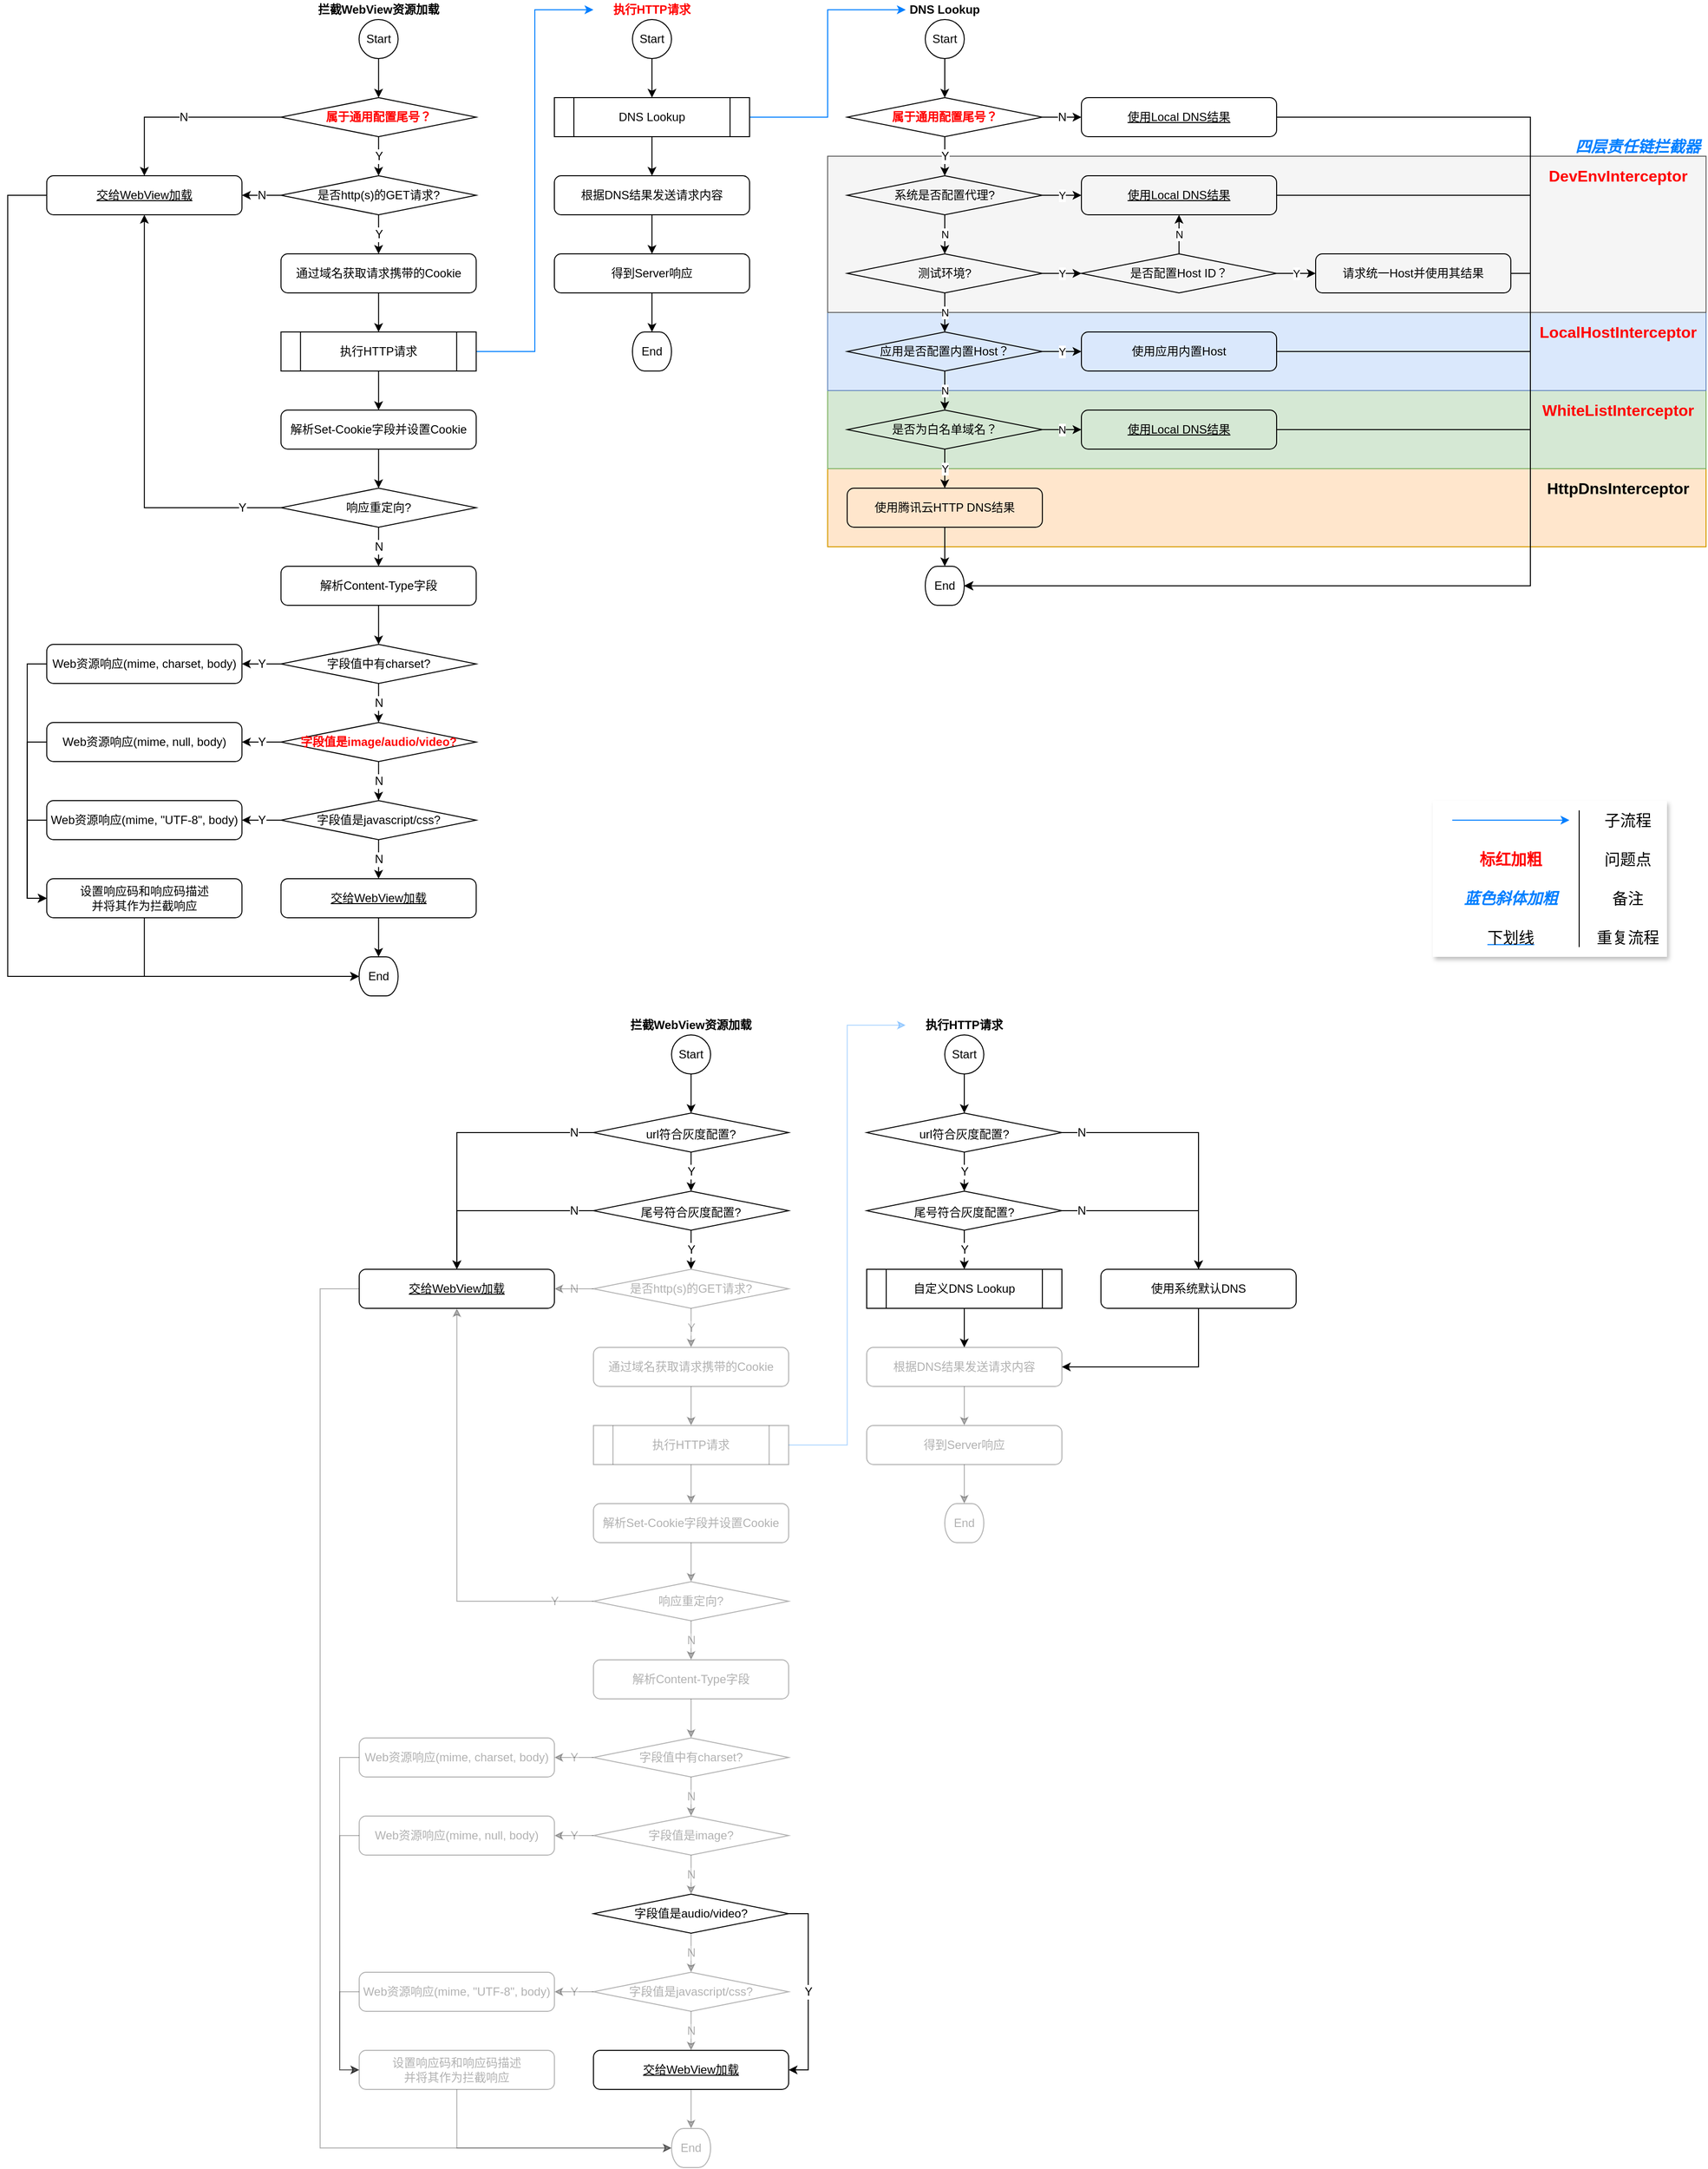 <mxfile version="14.9.0" type="github">
  <diagram id="89KW_1dWedbiyGsjmDrg" name="Page-1">
    <mxGraphModel dx="3197" dy="1270" grid="1" gridSize="10" guides="1" tooltips="1" connect="1" arrows="1" fold="1" page="1" pageScale="1" pageWidth="827" pageHeight="1169" math="0" shadow="0">
      <root>
        <mxCell id="0" />
        <mxCell id="1" parent="0" />
        <mxCell id="Pe1yKk_wz3yDoeoVBeo1-119" value="" style="rounded=0;whiteSpace=wrap;html=1;labelBackgroundColor=none;fontSize=16;fontColor=#000000;strokeWidth=1;strokeColor=none;shadow=1;" vertex="1" parent="1">
          <mxGeometry x="940" y="1000" width="240" height="160" as="geometry" />
        </mxCell>
        <mxCell id="Pe1yKk_wz3yDoeoVBeo1-56" value="" style="rounded=0;whiteSpace=wrap;html=1;strokeWidth=1;fillColor=#ffe6cc;strokeColor=#d79b00;" vertex="1" parent="1">
          <mxGeometry x="320" y="660" width="900" height="80" as="geometry" />
        </mxCell>
        <mxCell id="Pe1yKk_wz3yDoeoVBeo1-54" value="" style="rounded=0;whiteSpace=wrap;html=1;strokeWidth=1;fillColor=#d5e8d4;strokeColor=#82b366;" vertex="1" parent="1">
          <mxGeometry x="320" y="580" width="900" height="80" as="geometry" />
        </mxCell>
        <mxCell id="Pe1yKk_wz3yDoeoVBeo1-52" value="" style="rounded=0;whiteSpace=wrap;html=1;strokeWidth=1;fillColor=#dae8fc;strokeColor=#6c8ebf;" vertex="1" parent="1">
          <mxGeometry x="320" y="500" width="900" height="80" as="geometry" />
        </mxCell>
        <mxCell id="Pe1yKk_wz3yDoeoVBeo1-50" value="" style="rounded=0;whiteSpace=wrap;html=1;strokeWidth=1;fillColor=#f5f5f5;strokeColor=#666666;fontColor=#333333;" vertex="1" parent="1">
          <mxGeometry x="320" y="340" width="900" height="160" as="geometry" />
        </mxCell>
        <mxCell id="Pe1yKk_wz3yDoeoVBeo1-3" style="edgeStyle=orthogonalEdgeStyle;rounded=0;orthogonalLoop=1;jettySize=auto;html=1;" edge="1" parent="1" source="Pe1yKk_wz3yDoeoVBeo1-7" target="Pe1yKk_wz3yDoeoVBeo1-4">
          <mxGeometry relative="1" as="geometry">
            <mxPoint x="140" y="240" as="sourcePoint" />
            <mxPoint x="140" y="280" as="targetPoint" />
          </mxGeometry>
        </mxCell>
        <mxCell id="Pe1yKk_wz3yDoeoVBeo1-12" style="edgeStyle=orthogonalEdgeStyle;rounded=0;orthogonalLoop=1;jettySize=auto;html=1;exitX=0.5;exitY=1;exitDx=0;exitDy=0;entryX=0.5;entryY=0;entryDx=0;entryDy=0;" edge="1" parent="1" source="Pe1yKk_wz3yDoeoVBeo1-4" target="Pe1yKk_wz3yDoeoVBeo1-6">
          <mxGeometry relative="1" as="geometry" />
        </mxCell>
        <mxCell id="Pe1yKk_wz3yDoeoVBeo1-106" style="rounded=0;orthogonalLoop=1;jettySize=auto;html=1;exitX=1;exitY=0.5;exitDx=0;exitDy=0;entryX=0;entryY=0.5;entryDx=0;entryDy=0;labelBackgroundColor=#ffffff;fontSize=16;fontColor=#007FFF;edgeStyle=orthogonalEdgeStyle;strokeColor=#007FFF;" edge="1" parent="1" source="Pe1yKk_wz3yDoeoVBeo1-4" target="Pe1yKk_wz3yDoeoVBeo1-17">
          <mxGeometry relative="1" as="geometry" />
        </mxCell>
        <mxCell id="Pe1yKk_wz3yDoeoVBeo1-4" value="DNS Lookup" style="shape=process;whiteSpace=wrap;html=1;backgroundOutline=1;strokeWidth=1;fillColor=none;" vertex="1" parent="1">
          <mxGeometry x="40" y="280" width="200" height="40" as="geometry" />
        </mxCell>
        <mxCell id="Pe1yKk_wz3yDoeoVBeo1-13" style="edgeStyle=orthogonalEdgeStyle;rounded=0;orthogonalLoop=1;jettySize=auto;html=1;exitX=0.5;exitY=1;exitDx=0;exitDy=0;entryX=0.5;entryY=0;entryDx=0;entryDy=0;" edge="1" parent="1" source="Pe1yKk_wz3yDoeoVBeo1-6" target="Pe1yKk_wz3yDoeoVBeo1-10">
          <mxGeometry relative="1" as="geometry" />
        </mxCell>
        <mxCell id="Pe1yKk_wz3yDoeoVBeo1-6" value="根据DNS结果发送请求内容" style="rounded=1;whiteSpace=wrap;html=1;absoluteArcSize=1;arcSize=14;strokeWidth=1;fillColor=none;" vertex="1" parent="1">
          <mxGeometry x="40" y="360" width="200" height="40" as="geometry" />
        </mxCell>
        <mxCell id="Pe1yKk_wz3yDoeoVBeo1-7" value="Start" style="strokeWidth=1;html=1;shape=mxgraph.flowchart.start_2;whiteSpace=wrap;fillColor=none;" vertex="1" parent="1">
          <mxGeometry x="120" y="200" width="40" height="40" as="geometry" />
        </mxCell>
        <mxCell id="Pe1yKk_wz3yDoeoVBeo1-9" value="执行HTTP请求" style="text;html=1;strokeColor=none;fillColor=none;align=center;verticalAlign=middle;whiteSpace=wrap;rounded=0;fontStyle=1;fontColor=#FF0000;" vertex="1" parent="1">
          <mxGeometry x="80" y="180" width="120" height="20" as="geometry" />
        </mxCell>
        <mxCell id="Pe1yKk_wz3yDoeoVBeo1-14" style="edgeStyle=orthogonalEdgeStyle;rounded=0;orthogonalLoop=1;jettySize=auto;html=1;exitX=0.5;exitY=1;exitDx=0;exitDy=0;entryX=0.5;entryY=0;entryDx=0;entryDy=0;entryPerimeter=0;" edge="1" parent="1" source="Pe1yKk_wz3yDoeoVBeo1-10" target="Pe1yKk_wz3yDoeoVBeo1-11">
          <mxGeometry relative="1" as="geometry" />
        </mxCell>
        <mxCell id="Pe1yKk_wz3yDoeoVBeo1-10" value="得到Server响应" style="rounded=1;whiteSpace=wrap;html=1;absoluteArcSize=1;arcSize=14;strokeWidth=1;fillColor=none;" vertex="1" parent="1">
          <mxGeometry x="40" y="440" width="200" height="40" as="geometry" />
        </mxCell>
        <mxCell id="Pe1yKk_wz3yDoeoVBeo1-11" value="End" style="strokeWidth=1;html=1;shape=mxgraph.flowchart.terminator;whiteSpace=wrap;fillColor=none;" vertex="1" parent="1">
          <mxGeometry x="120" y="520" width="40" height="40" as="geometry" />
        </mxCell>
        <mxCell id="Pe1yKk_wz3yDoeoVBeo1-19" style="edgeStyle=orthogonalEdgeStyle;rounded=0;orthogonalLoop=1;jettySize=auto;html=1;exitX=0.5;exitY=1;exitDx=0;exitDy=0;exitPerimeter=0;" edge="1" parent="1" source="Pe1yKk_wz3yDoeoVBeo1-16" target="Pe1yKk_wz3yDoeoVBeo1-60">
          <mxGeometry relative="1" as="geometry">
            <mxPoint x="440" y="360" as="targetPoint" />
          </mxGeometry>
        </mxCell>
        <mxCell id="Pe1yKk_wz3yDoeoVBeo1-16" value="Start" style="strokeWidth=1;html=1;shape=mxgraph.flowchart.start_2;whiteSpace=wrap;fillColor=none;" vertex="1" parent="1">
          <mxGeometry x="420" y="200" width="40" height="40" as="geometry" />
        </mxCell>
        <mxCell id="Pe1yKk_wz3yDoeoVBeo1-17" value="DNS Lookup" style="text;html=1;strokeColor=none;fillColor=none;align=center;verticalAlign=middle;whiteSpace=wrap;rounded=0;fontStyle=1" vertex="1" parent="1">
          <mxGeometry x="400" y="180" width="80" height="20" as="geometry" />
        </mxCell>
        <mxCell id="Pe1yKk_wz3yDoeoVBeo1-22" value="N" style="edgeStyle=orthogonalEdgeStyle;rounded=0;orthogonalLoop=1;jettySize=auto;html=1;exitX=0.5;exitY=1;exitDx=0;exitDy=0;exitPerimeter=0;" edge="1" parent="1" source="Pe1yKk_wz3yDoeoVBeo1-20" target="Pe1yKk_wz3yDoeoVBeo1-23">
          <mxGeometry relative="1" as="geometry">
            <mxPoint x="440" y="440" as="targetPoint" />
          </mxGeometry>
        </mxCell>
        <mxCell id="Pe1yKk_wz3yDoeoVBeo1-28" value="Y" style="edgeStyle=orthogonalEdgeStyle;rounded=0;orthogonalLoop=1;jettySize=auto;html=1;exitX=1;exitY=0.5;exitDx=0;exitDy=0;exitPerimeter=0;entryX=0;entryY=0.5;entryDx=0;entryDy=0;" edge="1" parent="1" source="Pe1yKk_wz3yDoeoVBeo1-20" target="Pe1yKk_wz3yDoeoVBeo1-27">
          <mxGeometry relative="1" as="geometry" />
        </mxCell>
        <mxCell id="Pe1yKk_wz3yDoeoVBeo1-20" value="系统是否配置代理?" style="strokeWidth=1;html=1;shape=mxgraph.flowchart.decision;whiteSpace=wrap;fillColor=none;" vertex="1" parent="1">
          <mxGeometry x="340" y="360" width="200" height="40" as="geometry" />
        </mxCell>
        <mxCell id="Pe1yKk_wz3yDoeoVBeo1-29" value="Y" style="edgeStyle=orthogonalEdgeStyle;rounded=0;orthogonalLoop=1;jettySize=auto;html=1;" edge="1" parent="1" source="Pe1yKk_wz3yDoeoVBeo1-23" target="Pe1yKk_wz3yDoeoVBeo1-26">
          <mxGeometry relative="1" as="geometry" />
        </mxCell>
        <mxCell id="Pe1yKk_wz3yDoeoVBeo1-34" value="N" style="edgeStyle=orthogonalEdgeStyle;rounded=0;orthogonalLoop=1;jettySize=auto;html=1;exitX=0.5;exitY=1;exitDx=0;exitDy=0;exitPerimeter=0;" edge="1" parent="1" source="Pe1yKk_wz3yDoeoVBeo1-23" target="Pe1yKk_wz3yDoeoVBeo1-35">
          <mxGeometry relative="1" as="geometry">
            <mxPoint x="440.0" y="520" as="targetPoint" />
          </mxGeometry>
        </mxCell>
        <mxCell id="Pe1yKk_wz3yDoeoVBeo1-23" value="测试环境?" style="strokeWidth=1;html=1;shape=mxgraph.flowchart.decision;whiteSpace=wrap;fillColor=none;" vertex="1" parent="1">
          <mxGeometry x="340" y="440" width="200" height="40" as="geometry" />
        </mxCell>
        <mxCell id="Pe1yKk_wz3yDoeoVBeo1-30" value="N" style="edgeStyle=orthogonalEdgeStyle;rounded=0;orthogonalLoop=1;jettySize=auto;html=1;exitX=0.5;exitY=0;exitDx=0;exitDy=0;exitPerimeter=0;" edge="1" parent="1" source="Pe1yKk_wz3yDoeoVBeo1-26" target="Pe1yKk_wz3yDoeoVBeo1-27">
          <mxGeometry relative="1" as="geometry" />
        </mxCell>
        <mxCell id="Pe1yKk_wz3yDoeoVBeo1-32" value="Y" style="edgeStyle=orthogonalEdgeStyle;rounded=0;orthogonalLoop=1;jettySize=auto;html=1;" edge="1" parent="1" source="Pe1yKk_wz3yDoeoVBeo1-26" target="Pe1yKk_wz3yDoeoVBeo1-31">
          <mxGeometry relative="1" as="geometry" />
        </mxCell>
        <mxCell id="Pe1yKk_wz3yDoeoVBeo1-26" value="是否配置Host ID？" style="strokeWidth=1;html=1;shape=mxgraph.flowchart.decision;whiteSpace=wrap;fillColor=none;" vertex="1" parent="1">
          <mxGeometry x="580" y="440" width="200" height="40" as="geometry" />
        </mxCell>
        <mxCell id="Pe1yKk_wz3yDoeoVBeo1-48" style="edgeStyle=orthogonalEdgeStyle;rounded=0;orthogonalLoop=1;jettySize=auto;html=1;exitX=1;exitY=0.5;exitDx=0;exitDy=0;entryX=1;entryY=0.5;entryDx=0;entryDy=0;entryPerimeter=0;" edge="1" parent="1" source="Pe1yKk_wz3yDoeoVBeo1-27" target="Pe1yKk_wz3yDoeoVBeo1-44">
          <mxGeometry relative="1" as="geometry">
            <Array as="points">
              <mxPoint x="1040" y="380" />
              <mxPoint x="1040" y="780" />
            </Array>
          </mxGeometry>
        </mxCell>
        <mxCell id="Pe1yKk_wz3yDoeoVBeo1-27" value="使用Local DNS结果" style="rounded=1;whiteSpace=wrap;html=1;absoluteArcSize=1;arcSize=14;strokeWidth=1;fillColor=none;fontStyle=4" vertex="1" parent="1">
          <mxGeometry x="580" y="360" width="200" height="40" as="geometry" />
        </mxCell>
        <mxCell id="Pe1yKk_wz3yDoeoVBeo1-49" style="edgeStyle=orthogonalEdgeStyle;rounded=0;orthogonalLoop=1;jettySize=auto;html=1;exitX=1;exitY=0.5;exitDx=0;exitDy=0;" edge="1" parent="1" source="Pe1yKk_wz3yDoeoVBeo1-31" target="Pe1yKk_wz3yDoeoVBeo1-44">
          <mxGeometry relative="1" as="geometry">
            <Array as="points">
              <mxPoint x="1040" y="460" />
              <mxPoint x="1040" y="780" />
            </Array>
          </mxGeometry>
        </mxCell>
        <mxCell id="Pe1yKk_wz3yDoeoVBeo1-31" value="请求统一Host并使用其结果" style="rounded=1;whiteSpace=wrap;html=1;absoluteArcSize=1;arcSize=14;strokeWidth=1;fillColor=none;" vertex="1" parent="1">
          <mxGeometry x="820" y="440" width="200" height="40" as="geometry" />
        </mxCell>
        <mxCell id="Pe1yKk_wz3yDoeoVBeo1-37" value="Y" style="edgeStyle=orthogonalEdgeStyle;rounded=0;orthogonalLoop=1;jettySize=auto;html=1;exitX=1;exitY=0.5;exitDx=0;exitDy=0;exitPerimeter=0;" edge="1" parent="1" source="Pe1yKk_wz3yDoeoVBeo1-35" target="Pe1yKk_wz3yDoeoVBeo1-36">
          <mxGeometry relative="1" as="geometry" />
        </mxCell>
        <mxCell id="Pe1yKk_wz3yDoeoVBeo1-39" value="N" style="edgeStyle=orthogonalEdgeStyle;rounded=0;orthogonalLoop=1;jettySize=auto;html=1;exitX=0.5;exitY=1;exitDx=0;exitDy=0;exitPerimeter=0;" edge="1" parent="1" source="Pe1yKk_wz3yDoeoVBeo1-35" target="Pe1yKk_wz3yDoeoVBeo1-38">
          <mxGeometry relative="1" as="geometry" />
        </mxCell>
        <mxCell id="Pe1yKk_wz3yDoeoVBeo1-35" value="应用是否配置内置Host？" style="strokeWidth=1;html=1;shape=mxgraph.flowchart.decision;whiteSpace=wrap;fillColor=none;" vertex="1" parent="1">
          <mxGeometry x="340" y="520" width="200" height="40" as="geometry" />
        </mxCell>
        <mxCell id="Pe1yKk_wz3yDoeoVBeo1-47" style="edgeStyle=orthogonalEdgeStyle;rounded=0;orthogonalLoop=1;jettySize=auto;html=1;exitX=1;exitY=0.5;exitDx=0;exitDy=0;entryX=1;entryY=0.5;entryDx=0;entryDy=0;entryPerimeter=0;" edge="1" parent="1" source="Pe1yKk_wz3yDoeoVBeo1-36" target="Pe1yKk_wz3yDoeoVBeo1-44">
          <mxGeometry relative="1" as="geometry">
            <Array as="points">
              <mxPoint x="1040" y="540" />
              <mxPoint x="1040" y="780" />
            </Array>
          </mxGeometry>
        </mxCell>
        <mxCell id="Pe1yKk_wz3yDoeoVBeo1-36" value="使用应用内置Host" style="rounded=1;whiteSpace=wrap;html=1;absoluteArcSize=1;arcSize=14;strokeWidth=1;fillColor=none;" vertex="1" parent="1">
          <mxGeometry x="580" y="520" width="200" height="40" as="geometry" />
        </mxCell>
        <mxCell id="Pe1yKk_wz3yDoeoVBeo1-41" value="N" style="edgeStyle=orthogonalEdgeStyle;rounded=0;orthogonalLoop=1;jettySize=auto;html=1;exitX=1;exitY=0.5;exitDx=0;exitDy=0;exitPerimeter=0;" edge="1" parent="1" source="Pe1yKk_wz3yDoeoVBeo1-38" target="Pe1yKk_wz3yDoeoVBeo1-40">
          <mxGeometry relative="1" as="geometry" />
        </mxCell>
        <mxCell id="Pe1yKk_wz3yDoeoVBeo1-43" value="Y" style="edgeStyle=orthogonalEdgeStyle;rounded=0;orthogonalLoop=1;jettySize=auto;html=1;exitX=0.5;exitY=1;exitDx=0;exitDy=0;exitPerimeter=0;entryX=0.5;entryY=0;entryDx=0;entryDy=0;" edge="1" parent="1" source="Pe1yKk_wz3yDoeoVBeo1-38" target="Pe1yKk_wz3yDoeoVBeo1-42">
          <mxGeometry relative="1" as="geometry" />
        </mxCell>
        <mxCell id="Pe1yKk_wz3yDoeoVBeo1-38" value="是否为白名单域名？" style="strokeWidth=1;html=1;shape=mxgraph.flowchart.decision;whiteSpace=wrap;fillColor=none;" vertex="1" parent="1">
          <mxGeometry x="340" y="600" width="200" height="40" as="geometry" />
        </mxCell>
        <mxCell id="Pe1yKk_wz3yDoeoVBeo1-46" style="edgeStyle=orthogonalEdgeStyle;rounded=0;orthogonalLoop=1;jettySize=auto;html=1;exitX=1;exitY=0.5;exitDx=0;exitDy=0;entryX=1;entryY=0.5;entryDx=0;entryDy=0;entryPerimeter=0;" edge="1" parent="1" source="Pe1yKk_wz3yDoeoVBeo1-40" target="Pe1yKk_wz3yDoeoVBeo1-44">
          <mxGeometry relative="1" as="geometry">
            <Array as="points">
              <mxPoint x="1040" y="620" />
              <mxPoint x="1040" y="780" />
            </Array>
          </mxGeometry>
        </mxCell>
        <mxCell id="Pe1yKk_wz3yDoeoVBeo1-40" value="使用Local DNS结果" style="rounded=1;whiteSpace=wrap;html=1;absoluteArcSize=1;arcSize=14;strokeWidth=1;fillColor=none;fontStyle=4" vertex="1" parent="1">
          <mxGeometry x="580" y="600" width="200" height="40" as="geometry" />
        </mxCell>
        <mxCell id="Pe1yKk_wz3yDoeoVBeo1-45" style="edgeStyle=orthogonalEdgeStyle;rounded=0;orthogonalLoop=1;jettySize=auto;html=1;exitX=0.5;exitY=1;exitDx=0;exitDy=0;entryX=0.5;entryY=0;entryDx=0;entryDy=0;entryPerimeter=0;" edge="1" parent="1" source="Pe1yKk_wz3yDoeoVBeo1-42" target="Pe1yKk_wz3yDoeoVBeo1-44">
          <mxGeometry relative="1" as="geometry" />
        </mxCell>
        <mxCell id="Pe1yKk_wz3yDoeoVBeo1-42" value="使用腾讯云HTTP DNS结果" style="rounded=1;whiteSpace=wrap;html=1;absoluteArcSize=1;arcSize=14;strokeWidth=1;fillColor=none;" vertex="1" parent="1">
          <mxGeometry x="340" y="680" width="200" height="40" as="geometry" />
        </mxCell>
        <mxCell id="Pe1yKk_wz3yDoeoVBeo1-44" value="End" style="strokeWidth=1;html=1;shape=mxgraph.flowchart.terminator;whiteSpace=wrap;fillColor=none;" vertex="1" parent="1">
          <mxGeometry x="420" y="760" width="40" height="40" as="geometry" />
        </mxCell>
        <mxCell id="Pe1yKk_wz3yDoeoVBeo1-51" value="DevEnvInterceptor" style="text;html=1;strokeColor=none;fillColor=none;align=center;verticalAlign=middle;whiteSpace=wrap;rounded=0;fontSize=16;fontStyle=1;fontColor=#FF0000;" vertex="1" parent="1">
          <mxGeometry x="1040" y="340" width="180" height="40" as="geometry" />
        </mxCell>
        <mxCell id="Pe1yKk_wz3yDoeoVBeo1-53" value="LocalHostInterceptor" style="text;html=1;strokeColor=none;fillColor=none;align=center;verticalAlign=middle;whiteSpace=wrap;rounded=0;fontSize=16;fontStyle=1;fontColor=#FF0000;" vertex="1" parent="1">
          <mxGeometry x="1040" y="500" width="180" height="40" as="geometry" />
        </mxCell>
        <mxCell id="Pe1yKk_wz3yDoeoVBeo1-55" value="WhiteListInterceptor" style="text;html=1;strokeColor=none;fillColor=none;align=center;verticalAlign=middle;whiteSpace=wrap;rounded=0;fontSize=16;fontStyle=1;fontColor=#FF0000;" vertex="1" parent="1">
          <mxGeometry x="1040" y="580" width="180" height="40" as="geometry" />
        </mxCell>
        <mxCell id="Pe1yKk_wz3yDoeoVBeo1-57" value="HttpDnsInterceptor" style="text;html=1;strokeColor=none;fillColor=none;align=center;verticalAlign=middle;whiteSpace=wrap;rounded=0;fontSize=16;fontStyle=1" vertex="1" parent="1">
          <mxGeometry x="1040" y="660" width="180" height="40" as="geometry" />
        </mxCell>
        <mxCell id="Pe1yKk_wz3yDoeoVBeo1-66" style="edgeStyle=orthogonalEdgeStyle;rounded=0;orthogonalLoop=1;jettySize=auto;html=1;exitX=0.5;exitY=1;exitDx=0;exitDy=0;exitPerimeter=0;entryX=0.5;entryY=0;entryDx=0;entryDy=0;entryPerimeter=0;labelBackgroundColor=#ffffff;fontSize=12;" edge="1" parent="1" source="Pe1yKk_wz3yDoeoVBeo1-58" target="Pe1yKk_wz3yDoeoVBeo1-65">
          <mxGeometry relative="1" as="geometry" />
        </mxCell>
        <mxCell id="Pe1yKk_wz3yDoeoVBeo1-58" value="Start" style="strokeWidth=1;html=1;shape=mxgraph.flowchart.start_2;whiteSpace=wrap;fillColor=none;" vertex="1" parent="1">
          <mxGeometry x="-160.11" y="200" width="40" height="40" as="geometry" />
        </mxCell>
        <mxCell id="Pe1yKk_wz3yDoeoVBeo1-59" value="拦截WebView资源加载" style="text;html=1;strokeColor=none;fillColor=none;align=center;verticalAlign=middle;whiteSpace=wrap;rounded=0;fontStyle=1" vertex="1" parent="1">
          <mxGeometry x="-240.11" y="180" width="200" height="20" as="geometry" />
        </mxCell>
        <mxCell id="Pe1yKk_wz3yDoeoVBeo1-61" value="Y" style="edgeStyle=orthogonalEdgeStyle;rounded=0;orthogonalLoop=1;jettySize=auto;html=1;exitX=0.5;exitY=1;exitDx=0;exitDy=0;exitPerimeter=0;entryX=0.5;entryY=0;entryDx=0;entryDy=0;entryPerimeter=0;labelBackgroundColor=#ffffff;fontSize=12;" edge="1" parent="1" source="Pe1yKk_wz3yDoeoVBeo1-60" target="Pe1yKk_wz3yDoeoVBeo1-20">
          <mxGeometry relative="1" as="geometry" />
        </mxCell>
        <mxCell id="Pe1yKk_wz3yDoeoVBeo1-62" value="N" style="edgeStyle=orthogonalEdgeStyle;rounded=0;orthogonalLoop=1;jettySize=auto;html=1;exitX=1;exitY=0.5;exitDx=0;exitDy=0;exitPerimeter=0;labelBackgroundColor=#ffffff;fontSize=12;" edge="1" parent="1" source="Pe1yKk_wz3yDoeoVBeo1-60" target="Pe1yKk_wz3yDoeoVBeo1-63">
          <mxGeometry relative="1" as="geometry" />
        </mxCell>
        <mxCell id="Pe1yKk_wz3yDoeoVBeo1-60" value="&lt;span style=&quot;color: rgb(255 , 0 , 0) ; font-weight: 700&quot;&gt;属于通用配置尾号？&lt;/span&gt;" style="strokeWidth=1;html=1;shape=mxgraph.flowchart.decision;whiteSpace=wrap;fillColor=none;" vertex="1" parent="1">
          <mxGeometry x="340" y="280" width="200" height="40" as="geometry" />
        </mxCell>
        <mxCell id="Pe1yKk_wz3yDoeoVBeo1-64" style="edgeStyle=orthogonalEdgeStyle;rounded=0;orthogonalLoop=1;jettySize=auto;html=1;exitX=1;exitY=0.5;exitDx=0;exitDy=0;labelBackgroundColor=#ffffff;fontSize=12;" edge="1" parent="1" source="Pe1yKk_wz3yDoeoVBeo1-63" target="Pe1yKk_wz3yDoeoVBeo1-44">
          <mxGeometry relative="1" as="geometry">
            <Array as="points">
              <mxPoint x="1040" y="300" />
              <mxPoint x="1040" y="780" />
            </Array>
          </mxGeometry>
        </mxCell>
        <mxCell id="Pe1yKk_wz3yDoeoVBeo1-63" value="使用Local DNS结果" style="rounded=1;whiteSpace=wrap;html=1;absoluteArcSize=1;arcSize=14;strokeWidth=1;fillColor=none;fontStyle=4" vertex="1" parent="1">
          <mxGeometry x="580" y="280" width="200" height="40" as="geometry" />
        </mxCell>
        <mxCell id="Pe1yKk_wz3yDoeoVBeo1-68" value="N" style="edgeStyle=orthogonalEdgeStyle;rounded=0;orthogonalLoop=1;jettySize=auto;html=1;exitX=0;exitY=0.5;exitDx=0;exitDy=0;exitPerimeter=0;labelBackgroundColor=#ffffff;fontSize=12;" edge="1" parent="1" source="Pe1yKk_wz3yDoeoVBeo1-65" target="Pe1yKk_wz3yDoeoVBeo1-67">
          <mxGeometry relative="1" as="geometry" />
        </mxCell>
        <mxCell id="Pe1yKk_wz3yDoeoVBeo1-70" value="Y" style="edgeStyle=orthogonalEdgeStyle;rounded=0;orthogonalLoop=1;jettySize=auto;html=1;exitX=0.5;exitY=1;exitDx=0;exitDy=0;exitPerimeter=0;entryX=0.5;entryY=0;entryDx=0;entryDy=0;entryPerimeter=0;labelBackgroundColor=#ffffff;fontSize=12;" edge="1" parent="1" source="Pe1yKk_wz3yDoeoVBeo1-65" target="Pe1yKk_wz3yDoeoVBeo1-69">
          <mxGeometry relative="1" as="geometry" />
        </mxCell>
        <mxCell id="Pe1yKk_wz3yDoeoVBeo1-65" value="属于通用配置尾号？" style="strokeWidth=1;html=1;shape=mxgraph.flowchart.decision;whiteSpace=wrap;fillColor=none;fontStyle=1;fontColor=#FF0000;" vertex="1" parent="1">
          <mxGeometry x="-240.11" y="280" width="200" height="40" as="geometry" />
        </mxCell>
        <mxCell id="Pe1yKk_wz3yDoeoVBeo1-104" style="edgeStyle=orthogonalEdgeStyle;rounded=0;orthogonalLoop=1;jettySize=auto;html=1;exitX=0;exitY=0.5;exitDx=0;exitDy=0;labelBackgroundColor=#ffffff;fontSize=12;" edge="1" parent="1" source="Pe1yKk_wz3yDoeoVBeo1-67" target="Pe1yKk_wz3yDoeoVBeo1-101">
          <mxGeometry relative="1" as="geometry">
            <Array as="points">
              <mxPoint x="-520.11" y="380" />
              <mxPoint x="-520.11" y="1180" />
            </Array>
          </mxGeometry>
        </mxCell>
        <mxCell id="Pe1yKk_wz3yDoeoVBeo1-67" value="交给WebView加载" style="rounded=1;whiteSpace=wrap;html=1;absoluteArcSize=1;arcSize=14;strokeWidth=1;fillColor=none;fontStyle=4" vertex="1" parent="1">
          <mxGeometry x="-480.11" y="360" width="200" height="40" as="geometry" />
        </mxCell>
        <mxCell id="Pe1yKk_wz3yDoeoVBeo1-71" value="N" style="edgeStyle=orthogonalEdgeStyle;rounded=0;orthogonalLoop=1;jettySize=auto;html=1;labelBackgroundColor=#ffffff;fontSize=12;" edge="1" parent="1" source="Pe1yKk_wz3yDoeoVBeo1-69" target="Pe1yKk_wz3yDoeoVBeo1-67">
          <mxGeometry relative="1" as="geometry" />
        </mxCell>
        <mxCell id="Pe1yKk_wz3yDoeoVBeo1-73" value="Y" style="edgeStyle=orthogonalEdgeStyle;rounded=0;orthogonalLoop=1;jettySize=auto;html=1;exitX=0.5;exitY=1;exitDx=0;exitDy=0;exitPerimeter=0;labelBackgroundColor=#ffffff;fontSize=12;" edge="1" parent="1" source="Pe1yKk_wz3yDoeoVBeo1-69" target="Pe1yKk_wz3yDoeoVBeo1-72">
          <mxGeometry relative="1" as="geometry" />
        </mxCell>
        <mxCell id="Pe1yKk_wz3yDoeoVBeo1-69" value="是否http(s)的GET请求?" style="strokeWidth=1;html=1;shape=mxgraph.flowchart.decision;whiteSpace=wrap;fillColor=none;" vertex="1" parent="1">
          <mxGeometry x="-240.11" y="360" width="200" height="40" as="geometry" />
        </mxCell>
        <mxCell id="Pe1yKk_wz3yDoeoVBeo1-75" style="edgeStyle=orthogonalEdgeStyle;rounded=0;orthogonalLoop=1;jettySize=auto;html=1;exitX=0.5;exitY=1;exitDx=0;exitDy=0;entryX=0.5;entryY=0;entryDx=0;entryDy=0;labelBackgroundColor=#ffffff;fontSize=12;" edge="1" parent="1" source="Pe1yKk_wz3yDoeoVBeo1-72" target="Pe1yKk_wz3yDoeoVBeo1-74">
          <mxGeometry relative="1" as="geometry" />
        </mxCell>
        <mxCell id="Pe1yKk_wz3yDoeoVBeo1-72" value="通过域名获取请求携带的Cookie" style="rounded=1;whiteSpace=wrap;html=1;absoluteArcSize=1;arcSize=14;strokeWidth=1;fillColor=none;" vertex="1" parent="1">
          <mxGeometry x="-240.11" y="440" width="200" height="40" as="geometry" />
        </mxCell>
        <mxCell id="Pe1yKk_wz3yDoeoVBeo1-77" style="edgeStyle=orthogonalEdgeStyle;rounded=0;orthogonalLoop=1;jettySize=auto;html=1;exitX=0.5;exitY=1;exitDx=0;exitDy=0;entryX=0.5;entryY=0;entryDx=0;entryDy=0;labelBackgroundColor=#ffffff;fontSize=12;" edge="1" parent="1" source="Pe1yKk_wz3yDoeoVBeo1-74" target="Pe1yKk_wz3yDoeoVBeo1-76">
          <mxGeometry relative="1" as="geometry" />
        </mxCell>
        <mxCell id="Pe1yKk_wz3yDoeoVBeo1-107" style="edgeStyle=orthogonalEdgeStyle;rounded=0;orthogonalLoop=1;jettySize=auto;html=1;exitX=1;exitY=0.5;exitDx=0;exitDy=0;entryX=0;entryY=0.5;entryDx=0;entryDy=0;labelBackgroundColor=#ffffff;fontSize=16;fontColor=#007FFF;strokeColor=#007FFF;" edge="1" parent="1" source="Pe1yKk_wz3yDoeoVBeo1-74" target="Pe1yKk_wz3yDoeoVBeo1-9">
          <mxGeometry relative="1" as="geometry" />
        </mxCell>
        <mxCell id="Pe1yKk_wz3yDoeoVBeo1-74" value="执行HTTP请求" style="shape=process;whiteSpace=wrap;html=1;backgroundOutline=1;fontSize=12;strokeWidth=1;fillColor=none;" vertex="1" parent="1">
          <mxGeometry x="-240.11" y="520" width="200" height="40" as="geometry" />
        </mxCell>
        <mxCell id="Pe1yKk_wz3yDoeoVBeo1-79" style="edgeStyle=orthogonalEdgeStyle;rounded=0;orthogonalLoop=1;jettySize=auto;html=1;exitX=0.5;exitY=1;exitDx=0;exitDy=0;entryX=0.5;entryY=0;entryDx=0;entryDy=0;entryPerimeter=0;labelBackgroundColor=#ffffff;fontSize=12;" edge="1" parent="1" source="Pe1yKk_wz3yDoeoVBeo1-76" target="Pe1yKk_wz3yDoeoVBeo1-78">
          <mxGeometry relative="1" as="geometry" />
        </mxCell>
        <mxCell id="Pe1yKk_wz3yDoeoVBeo1-76" value="解析Set-Cookie字段并设置Cookie" style="rounded=1;whiteSpace=wrap;html=1;absoluteArcSize=1;arcSize=14;strokeWidth=1;fillColor=none;" vertex="1" parent="1">
          <mxGeometry x="-240.11" y="600" width="200" height="40" as="geometry" />
        </mxCell>
        <mxCell id="Pe1yKk_wz3yDoeoVBeo1-80" value="Y" style="edgeStyle=orthogonalEdgeStyle;rounded=0;orthogonalLoop=1;jettySize=auto;html=1;exitX=0;exitY=0.5;exitDx=0;exitDy=0;exitPerimeter=0;labelBackgroundColor=#ffffff;fontSize=12;" edge="1" parent="1" source="Pe1yKk_wz3yDoeoVBeo1-78" target="Pe1yKk_wz3yDoeoVBeo1-67">
          <mxGeometry x="-0.818" relative="1" as="geometry">
            <mxPoint as="offset" />
          </mxGeometry>
        </mxCell>
        <mxCell id="Pe1yKk_wz3yDoeoVBeo1-82" value="N" style="edgeStyle=orthogonalEdgeStyle;rounded=0;orthogonalLoop=1;jettySize=auto;html=1;exitX=0.5;exitY=1;exitDx=0;exitDy=0;exitPerimeter=0;labelBackgroundColor=#ffffff;fontSize=12;" edge="1" parent="1" source="Pe1yKk_wz3yDoeoVBeo1-78" target="Pe1yKk_wz3yDoeoVBeo1-86">
          <mxGeometry relative="1" as="geometry" />
        </mxCell>
        <mxCell id="Pe1yKk_wz3yDoeoVBeo1-78" value="响应重定向?" style="strokeWidth=1;html=1;shape=mxgraph.flowchart.decision;whiteSpace=wrap;fillColor=none;" vertex="1" parent="1">
          <mxGeometry x="-240.11" y="680" width="200" height="40" as="geometry" />
        </mxCell>
        <mxCell id="Pe1yKk_wz3yDoeoVBeo1-84" value="Y" style="edgeStyle=orthogonalEdgeStyle;rounded=0;orthogonalLoop=1;jettySize=auto;html=1;exitX=0;exitY=0.5;exitDx=0;exitDy=0;exitPerimeter=0;labelBackgroundColor=#ffffff;fontSize=12;" edge="1" parent="1" source="Pe1yKk_wz3yDoeoVBeo1-81" target="Pe1yKk_wz3yDoeoVBeo1-83">
          <mxGeometry relative="1" as="geometry" />
        </mxCell>
        <mxCell id="Pe1yKk_wz3yDoeoVBeo1-88" value="N" style="edgeStyle=orthogonalEdgeStyle;rounded=0;orthogonalLoop=1;jettySize=auto;html=1;exitX=0.5;exitY=1;exitDx=0;exitDy=0;exitPerimeter=0;entryX=0.5;entryY=0;entryDx=0;entryDy=0;entryPerimeter=0;labelBackgroundColor=#ffffff;fontSize=12;" edge="1" parent="1" source="Pe1yKk_wz3yDoeoVBeo1-81" target="Pe1yKk_wz3yDoeoVBeo1-85">
          <mxGeometry relative="1" as="geometry" />
        </mxCell>
        <mxCell id="Pe1yKk_wz3yDoeoVBeo1-81" value="字段值中有charset?" style="strokeWidth=1;html=1;shape=mxgraph.flowchart.decision;whiteSpace=wrap;fillColor=none;" vertex="1" parent="1">
          <mxGeometry x="-240.11" y="840" width="200" height="40" as="geometry" />
        </mxCell>
        <mxCell id="Pe1yKk_wz3yDoeoVBeo1-98" style="edgeStyle=orthogonalEdgeStyle;rounded=0;orthogonalLoop=1;jettySize=auto;html=1;labelBackgroundColor=#ffffff;fontSize=12;" edge="1" parent="1" source="Pe1yKk_wz3yDoeoVBeo1-83" target="Pe1yKk_wz3yDoeoVBeo1-97">
          <mxGeometry relative="1" as="geometry">
            <Array as="points">
              <mxPoint x="-500.11" y="860" />
              <mxPoint x="-500.11" y="1100" />
            </Array>
          </mxGeometry>
        </mxCell>
        <mxCell id="Pe1yKk_wz3yDoeoVBeo1-83" value="Web资源响应(mime, charset, body)" style="rounded=1;whiteSpace=wrap;html=1;absoluteArcSize=1;arcSize=14;strokeWidth=1;fillColor=none;" vertex="1" parent="1">
          <mxGeometry x="-480.11" y="840" width="200" height="40" as="geometry" />
        </mxCell>
        <mxCell id="Pe1yKk_wz3yDoeoVBeo1-90" value="Y" style="edgeStyle=orthogonalEdgeStyle;rounded=0;orthogonalLoop=1;jettySize=auto;html=1;exitX=0;exitY=0.5;exitDx=0;exitDy=0;exitPerimeter=0;labelBackgroundColor=#ffffff;fontSize=12;" edge="1" parent="1" source="Pe1yKk_wz3yDoeoVBeo1-85" target="Pe1yKk_wz3yDoeoVBeo1-89">
          <mxGeometry relative="1" as="geometry" />
        </mxCell>
        <mxCell id="Pe1yKk_wz3yDoeoVBeo1-92" value="N" style="edgeStyle=orthogonalEdgeStyle;rounded=0;orthogonalLoop=1;jettySize=auto;html=1;exitX=0.5;exitY=1;exitDx=0;exitDy=0;exitPerimeter=0;entryX=0.5;entryY=0;entryDx=0;entryDy=0;entryPerimeter=0;labelBackgroundColor=#ffffff;fontSize=12;" edge="1" parent="1" source="Pe1yKk_wz3yDoeoVBeo1-85" target="Pe1yKk_wz3yDoeoVBeo1-91">
          <mxGeometry relative="1" as="geometry" />
        </mxCell>
        <mxCell id="Pe1yKk_wz3yDoeoVBeo1-85" value="&lt;b&gt;&lt;font color=&quot;#ff0000&quot;&gt;字段值是image/audio/video?&lt;/font&gt;&lt;/b&gt;" style="strokeWidth=1;html=1;shape=mxgraph.flowchart.decision;whiteSpace=wrap;fillColor=none;" vertex="1" parent="1">
          <mxGeometry x="-240.11" y="920" width="200" height="40" as="geometry" />
        </mxCell>
        <mxCell id="Pe1yKk_wz3yDoeoVBeo1-87" style="edgeStyle=orthogonalEdgeStyle;rounded=0;orthogonalLoop=1;jettySize=auto;html=1;exitX=0.5;exitY=1;exitDx=0;exitDy=0;labelBackgroundColor=#ffffff;fontSize=12;" edge="1" parent="1" source="Pe1yKk_wz3yDoeoVBeo1-86" target="Pe1yKk_wz3yDoeoVBeo1-81">
          <mxGeometry relative="1" as="geometry" />
        </mxCell>
        <mxCell id="Pe1yKk_wz3yDoeoVBeo1-86" value="解析Content-Type字段" style="rounded=1;whiteSpace=wrap;html=1;absoluteArcSize=1;arcSize=14;strokeWidth=1;fillColor=none;" vertex="1" parent="1">
          <mxGeometry x="-240.11" y="760" width="200" height="40" as="geometry" />
        </mxCell>
        <mxCell id="Pe1yKk_wz3yDoeoVBeo1-99" style="edgeStyle=orthogonalEdgeStyle;rounded=0;orthogonalLoop=1;jettySize=auto;html=1;labelBackgroundColor=#ffffff;fontSize=12;" edge="1" parent="1" source="Pe1yKk_wz3yDoeoVBeo1-89" target="Pe1yKk_wz3yDoeoVBeo1-97">
          <mxGeometry relative="1" as="geometry">
            <Array as="points">
              <mxPoint x="-500.11" y="940" />
              <mxPoint x="-500.11" y="1100" />
            </Array>
          </mxGeometry>
        </mxCell>
        <mxCell id="Pe1yKk_wz3yDoeoVBeo1-89" value="Web资源响应(mime, null, body)" style="rounded=1;whiteSpace=wrap;html=1;absoluteArcSize=1;arcSize=14;strokeWidth=1;fillColor=none;" vertex="1" parent="1">
          <mxGeometry x="-480.11" y="920" width="200" height="40" as="geometry" />
        </mxCell>
        <mxCell id="Pe1yKk_wz3yDoeoVBeo1-94" value="Y" style="edgeStyle=orthogonalEdgeStyle;rounded=0;orthogonalLoop=1;jettySize=auto;html=1;exitX=0;exitY=0.5;exitDx=0;exitDy=0;exitPerimeter=0;labelBackgroundColor=#ffffff;fontSize=12;" edge="1" parent="1" source="Pe1yKk_wz3yDoeoVBeo1-91" target="Pe1yKk_wz3yDoeoVBeo1-93">
          <mxGeometry relative="1" as="geometry" />
        </mxCell>
        <mxCell id="Pe1yKk_wz3yDoeoVBeo1-96" value="N" style="edgeStyle=orthogonalEdgeStyle;rounded=0;orthogonalLoop=1;jettySize=auto;html=1;exitX=0.5;exitY=1;exitDx=0;exitDy=0;exitPerimeter=0;entryX=0.5;entryY=0;entryDx=0;entryDy=0;labelBackgroundColor=#ffffff;fontSize=12;" edge="1" parent="1" source="Pe1yKk_wz3yDoeoVBeo1-91" target="Pe1yKk_wz3yDoeoVBeo1-95">
          <mxGeometry relative="1" as="geometry" />
        </mxCell>
        <mxCell id="Pe1yKk_wz3yDoeoVBeo1-91" value="字段值是javascript/css?" style="strokeWidth=1;html=1;shape=mxgraph.flowchart.decision;whiteSpace=wrap;fillColor=none;" vertex="1" parent="1">
          <mxGeometry x="-240.11" y="1000" width="200" height="40" as="geometry" />
        </mxCell>
        <mxCell id="Pe1yKk_wz3yDoeoVBeo1-100" style="edgeStyle=orthogonalEdgeStyle;rounded=0;orthogonalLoop=1;jettySize=auto;html=1;labelBackgroundColor=#ffffff;fontSize=12;" edge="1" parent="1" source="Pe1yKk_wz3yDoeoVBeo1-93" target="Pe1yKk_wz3yDoeoVBeo1-97">
          <mxGeometry relative="1" as="geometry">
            <Array as="points">
              <mxPoint x="-500.11" y="1020" />
              <mxPoint x="-500.11" y="1100" />
            </Array>
          </mxGeometry>
        </mxCell>
        <mxCell id="Pe1yKk_wz3yDoeoVBeo1-93" value="Web资源响应(mime, &quot;UTF-8&quot;, body)" style="rounded=1;whiteSpace=wrap;html=1;absoluteArcSize=1;arcSize=14;strokeWidth=1;fillColor=none;" vertex="1" parent="1">
          <mxGeometry x="-480.11" y="1000" width="200" height="40" as="geometry" />
        </mxCell>
        <mxCell id="Pe1yKk_wz3yDoeoVBeo1-102" style="edgeStyle=orthogonalEdgeStyle;rounded=0;orthogonalLoop=1;jettySize=auto;html=1;exitX=0.5;exitY=1;exitDx=0;exitDy=0;labelBackgroundColor=#ffffff;fontSize=12;" edge="1" parent="1" source="Pe1yKk_wz3yDoeoVBeo1-95" target="Pe1yKk_wz3yDoeoVBeo1-101">
          <mxGeometry relative="1" as="geometry" />
        </mxCell>
        <mxCell id="Pe1yKk_wz3yDoeoVBeo1-95" value="交给WebView加载" style="rounded=1;whiteSpace=wrap;html=1;absoluteArcSize=1;arcSize=14;strokeWidth=1;fillColor=none;fontStyle=4" vertex="1" parent="1">
          <mxGeometry x="-240.11" y="1080" width="200" height="40" as="geometry" />
        </mxCell>
        <mxCell id="Pe1yKk_wz3yDoeoVBeo1-103" style="edgeStyle=orthogonalEdgeStyle;rounded=0;orthogonalLoop=1;jettySize=auto;html=1;exitX=0.5;exitY=1;exitDx=0;exitDy=0;entryX=0;entryY=0.5;entryDx=0;entryDy=0;entryPerimeter=0;labelBackgroundColor=#ffffff;fontSize=12;" edge="1" parent="1" source="Pe1yKk_wz3yDoeoVBeo1-97" target="Pe1yKk_wz3yDoeoVBeo1-101">
          <mxGeometry relative="1" as="geometry" />
        </mxCell>
        <mxCell id="Pe1yKk_wz3yDoeoVBeo1-97" value="设置响应码和响应码描述&lt;br&gt;并将其作为拦截响应" style="rounded=1;whiteSpace=wrap;html=1;absoluteArcSize=1;arcSize=14;strokeWidth=1;fillColor=none;" vertex="1" parent="1">
          <mxGeometry x="-480.11" y="1080" width="200" height="40" as="geometry" />
        </mxCell>
        <mxCell id="Pe1yKk_wz3yDoeoVBeo1-101" value="End" style="strokeWidth=1;html=1;shape=mxgraph.flowchart.terminator;whiteSpace=wrap;fillColor=none;" vertex="1" parent="1">
          <mxGeometry x="-160.11" y="1160" width="40" height="40" as="geometry" />
        </mxCell>
        <mxCell id="Pe1yKk_wz3yDoeoVBeo1-105" value="四层责任链拦截器" style="text;html=1;strokeColor=none;fillColor=none;align=center;verticalAlign=middle;whiteSpace=wrap;rounded=0;fontSize=16;fontStyle=3;fontColor=#007FFF;" vertex="1" parent="1">
          <mxGeometry x="1080" y="320" width="140" height="20" as="geometry" />
        </mxCell>
        <mxCell id="Pe1yKk_wz3yDoeoVBeo1-108" value="" style="endArrow=classic;html=1;labelBackgroundColor=#ffffff;fontSize=16;fontColor=#FF0000;strokeColor=#007FFF;" edge="1" parent="1">
          <mxGeometry width="50" height="50" relative="1" as="geometry">
            <mxPoint x="960" y="1020" as="sourcePoint" />
            <mxPoint x="1080" y="1020" as="targetPoint" />
          </mxGeometry>
        </mxCell>
        <mxCell id="Pe1yKk_wz3yDoeoVBeo1-109" value="子流程" style="text;html=1;strokeColor=none;fillColor=none;align=center;verticalAlign=middle;whiteSpace=wrap;rounded=0;fontSize=16;" vertex="1" parent="1">
          <mxGeometry x="1100" y="1010" width="80" height="20" as="geometry" />
        </mxCell>
        <mxCell id="Pe1yKk_wz3yDoeoVBeo1-110" value="标红加粗" style="text;html=1;strokeColor=none;fillColor=none;align=center;verticalAlign=middle;whiteSpace=wrap;rounded=0;fontSize=16;fontStyle=1;fontColor=#FF0000;" vertex="1" parent="1">
          <mxGeometry x="960" y="1050" width="120" height="20" as="geometry" />
        </mxCell>
        <mxCell id="Pe1yKk_wz3yDoeoVBeo1-111" value="问题点" style="text;html=1;strokeColor=none;fillColor=none;align=center;verticalAlign=middle;whiteSpace=wrap;rounded=0;fontSize=16;" vertex="1" parent="1">
          <mxGeometry x="1100" y="1050" width="80" height="20" as="geometry" />
        </mxCell>
        <mxCell id="Pe1yKk_wz3yDoeoVBeo1-114" value="蓝色斜体加粗" style="text;html=1;strokeColor=none;fillColor=none;align=center;verticalAlign=middle;whiteSpace=wrap;rounded=0;fontSize=16;fontStyle=3;labelBackgroundColor=none;fontColor=#007FFF;" vertex="1" parent="1">
          <mxGeometry x="960" y="1090" width="120" height="20" as="geometry" />
        </mxCell>
        <mxCell id="Pe1yKk_wz3yDoeoVBeo1-115" value="备注" style="text;html=1;strokeColor=none;fillColor=none;align=center;verticalAlign=middle;whiteSpace=wrap;rounded=0;fontSize=16;" vertex="1" parent="1">
          <mxGeometry x="1100" y="1090" width="80" height="20" as="geometry" />
        </mxCell>
        <mxCell id="Pe1yKk_wz3yDoeoVBeo1-116" value="&lt;span style=&quot;font-style: normal ; font-weight: 400&quot;&gt;&lt;font color=&quot;#000000&quot;&gt;下划线&lt;/font&gt;&lt;/span&gt;" style="text;html=1;strokeColor=none;fillColor=none;align=center;verticalAlign=middle;whiteSpace=wrap;rounded=0;fontSize=16;fontStyle=7;labelBackgroundColor=none;fontColor=#007FFF;" vertex="1" parent="1">
          <mxGeometry x="960" y="1130" width="120" height="20" as="geometry" />
        </mxCell>
        <mxCell id="Pe1yKk_wz3yDoeoVBeo1-117" value="重复流程" style="text;html=1;strokeColor=none;fillColor=none;align=center;verticalAlign=middle;whiteSpace=wrap;rounded=0;fontSize=16;" vertex="1" parent="1">
          <mxGeometry x="1100" y="1130" width="80" height="20" as="geometry" />
        </mxCell>
        <mxCell id="Pe1yKk_wz3yDoeoVBeo1-118" value="" style="endArrow=none;html=1;labelBackgroundColor=#ffffff;fontSize=16;" edge="1" parent="1">
          <mxGeometry width="50" height="50" relative="1" as="geometry">
            <mxPoint x="1090" y="1150" as="sourcePoint" />
            <mxPoint x="1090" y="1010" as="targetPoint" />
            <Array as="points">
              <mxPoint x="1090" y="1090" />
            </Array>
          </mxGeometry>
        </mxCell>
        <mxCell id="Pe1yKk_wz3yDoeoVBeo1-228" style="edgeStyle=orthogonalEdgeStyle;rounded=0;orthogonalLoop=1;jettySize=auto;html=1;entryX=0.5;entryY=0;entryDx=0;entryDy=0;entryPerimeter=0;" edge="1" source="Pe1yKk_wz3yDoeoVBeo1-233" target="Pe1yKk_wz3yDoeoVBeo1-238" parent="1">
          <mxGeometry relative="1" as="geometry">
            <mxPoint x="460" y="1280" as="sourcePoint" />
            <mxPoint x="460" y="1320" as="targetPoint" />
          </mxGeometry>
        </mxCell>
        <mxCell id="Pe1yKk_wz3yDoeoVBeo1-229" style="edgeStyle=orthogonalEdgeStyle;rounded=0;orthogonalLoop=1;jettySize=auto;html=1;exitX=0.5;exitY=1;exitDx=0;exitDy=0;entryX=0.5;entryY=0;entryDx=0;entryDy=0;" edge="1" source="Pe1yKk_wz3yDoeoVBeo1-230" target="Pe1yKk_wz3yDoeoVBeo1-232" parent="1">
          <mxGeometry relative="1" as="geometry" />
        </mxCell>
        <mxCell id="Pe1yKk_wz3yDoeoVBeo1-230" value="自定义DNS Lookup" style="shape=process;whiteSpace=wrap;html=1;backgroundOutline=1;strokeWidth=1;fillColor=none;" vertex="1" parent="1">
          <mxGeometry x="360" y="1480" width="200" height="40" as="geometry" />
        </mxCell>
        <mxCell id="Pe1yKk_wz3yDoeoVBeo1-231" style="edgeStyle=orthogonalEdgeStyle;rounded=0;orthogonalLoop=1;jettySize=auto;html=1;exitX=0.5;exitY=1;exitDx=0;exitDy=0;entryX=0.5;entryY=0;entryDx=0;entryDy=0;opacity=30;textOpacity=30;" edge="1" source="Pe1yKk_wz3yDoeoVBeo1-232" target="Pe1yKk_wz3yDoeoVBeo1-236" parent="1">
          <mxGeometry relative="1" as="geometry" />
        </mxCell>
        <mxCell id="Pe1yKk_wz3yDoeoVBeo1-232" value="根据DNS结果发送请求内容" style="rounded=1;whiteSpace=wrap;html=1;absoluteArcSize=1;arcSize=14;strokeWidth=1;fillColor=none;opacity=30;textOpacity=30;" vertex="1" parent="1">
          <mxGeometry x="360" y="1560" width="200" height="40" as="geometry" />
        </mxCell>
        <mxCell id="Pe1yKk_wz3yDoeoVBeo1-233" value="Start" style="strokeWidth=1;html=1;shape=mxgraph.flowchart.start_2;whiteSpace=wrap;fillColor=none;" vertex="1" parent="1">
          <mxGeometry x="440" y="1240" width="40" height="40" as="geometry" />
        </mxCell>
        <mxCell id="Pe1yKk_wz3yDoeoVBeo1-234" value="执行HTTP请求" style="text;html=1;strokeColor=none;fillColor=none;align=center;verticalAlign=middle;whiteSpace=wrap;rounded=0;fontStyle=1;" vertex="1" parent="1">
          <mxGeometry x="400" y="1220" width="120" height="20" as="geometry" />
        </mxCell>
        <mxCell id="Pe1yKk_wz3yDoeoVBeo1-235" style="edgeStyle=orthogonalEdgeStyle;rounded=0;orthogonalLoop=1;jettySize=auto;html=1;exitX=0.5;exitY=1;exitDx=0;exitDy=0;entryX=0.5;entryY=0;entryDx=0;entryDy=0;entryPerimeter=0;opacity=30;textOpacity=30;" edge="1" source="Pe1yKk_wz3yDoeoVBeo1-236" target="Pe1yKk_wz3yDoeoVBeo1-237" parent="1">
          <mxGeometry relative="1" as="geometry" />
        </mxCell>
        <mxCell id="Pe1yKk_wz3yDoeoVBeo1-236" value="得到Server响应" style="rounded=1;whiteSpace=wrap;html=1;absoluteArcSize=1;arcSize=14;strokeWidth=1;fillColor=none;opacity=30;textOpacity=30;" vertex="1" parent="1">
          <mxGeometry x="360" y="1640" width="200" height="40" as="geometry" />
        </mxCell>
        <mxCell id="Pe1yKk_wz3yDoeoVBeo1-237" value="End" style="strokeWidth=1;html=1;shape=mxgraph.flowchart.terminator;whiteSpace=wrap;fillColor=none;opacity=30;textOpacity=30;" vertex="1" parent="1">
          <mxGeometry x="440" y="1720" width="40" height="40" as="geometry" />
        </mxCell>
        <mxCell id="Pe1yKk_wz3yDoeoVBeo1-240" value="Y" style="edgeStyle=orthogonalEdgeStyle;rounded=0;orthogonalLoop=1;jettySize=auto;html=1;exitX=0.5;exitY=1;exitDx=0;exitDy=0;exitPerimeter=0;entryX=0.5;entryY=0;entryDx=0;entryDy=0;entryPerimeter=0;labelBackgroundColor=#ffffff;fontSize=12;fontColor=#000000;strokeColor=#000000;" edge="1" parent="1" source="Pe1yKk_wz3yDoeoVBeo1-238" target="Pe1yKk_wz3yDoeoVBeo1-239">
          <mxGeometry relative="1" as="geometry" />
        </mxCell>
        <mxCell id="Pe1yKk_wz3yDoeoVBeo1-244" value="N" style="edgeStyle=orthogonalEdgeStyle;rounded=0;orthogonalLoop=1;jettySize=auto;html=1;labelBackgroundColor=#ffffff;fontSize=12;fontColor=#000000;strokeColor=#000000;" edge="1" parent="1" source="Pe1yKk_wz3yDoeoVBeo1-238" target="Pe1yKk_wz3yDoeoVBeo1-242">
          <mxGeometry x="-0.857" relative="1" as="geometry">
            <Array as="points">
              <mxPoint x="700" y="1340" />
            </Array>
            <mxPoint as="offset" />
          </mxGeometry>
        </mxCell>
        <mxCell id="Pe1yKk_wz3yDoeoVBeo1-238" value="&lt;font style=&quot;font-size: 12px&quot;&gt;url符合灰度配置?&lt;/font&gt;" style="strokeWidth=1;html=1;shape=mxgraph.flowchart.decision;whiteSpace=wrap;shadow=0;labelBackgroundColor=none;fontSize=16;fontColor=#000000;verticalAlign=middle;fillColor=none;" vertex="1" parent="1">
          <mxGeometry x="360" y="1320" width="200" height="40" as="geometry" />
        </mxCell>
        <mxCell id="Pe1yKk_wz3yDoeoVBeo1-241" value="Y" style="edgeStyle=orthogonalEdgeStyle;rounded=0;orthogonalLoop=1;jettySize=auto;html=1;exitX=0.5;exitY=1;exitDx=0;exitDy=0;exitPerimeter=0;labelBackgroundColor=#ffffff;fontSize=12;fontColor=#000000;strokeColor=#000000;" edge="1" parent="1" source="Pe1yKk_wz3yDoeoVBeo1-239" target="Pe1yKk_wz3yDoeoVBeo1-230">
          <mxGeometry relative="1" as="geometry" />
        </mxCell>
        <mxCell id="Pe1yKk_wz3yDoeoVBeo1-243" value="N" style="edgeStyle=orthogonalEdgeStyle;rounded=0;orthogonalLoop=1;jettySize=auto;html=1;entryX=0.5;entryY=0;entryDx=0;entryDy=0;labelBackgroundColor=#ffffff;fontSize=12;fontColor=#000000;strokeColor=#000000;" edge="1" parent="1" source="Pe1yKk_wz3yDoeoVBeo1-239" target="Pe1yKk_wz3yDoeoVBeo1-242">
          <mxGeometry x="-0.8" relative="1" as="geometry">
            <mxPoint as="offset" />
          </mxGeometry>
        </mxCell>
        <mxCell id="Pe1yKk_wz3yDoeoVBeo1-239" value="&lt;font style=&quot;font-size: 12px&quot;&gt;尾号符合灰度配置?&lt;/font&gt;" style="strokeWidth=1;html=1;shape=mxgraph.flowchart.decision;whiteSpace=wrap;shadow=0;labelBackgroundColor=none;fontSize=16;fontColor=#000000;verticalAlign=middle;fillColor=none;" vertex="1" parent="1">
          <mxGeometry x="360" y="1400" width="200" height="40" as="geometry" />
        </mxCell>
        <mxCell id="Pe1yKk_wz3yDoeoVBeo1-245" style="edgeStyle=orthogonalEdgeStyle;rounded=0;orthogonalLoop=1;jettySize=auto;html=1;exitX=0.5;exitY=1;exitDx=0;exitDy=0;entryX=1;entryY=0.5;entryDx=0;entryDy=0;labelBackgroundColor=#ffffff;fontSize=12;fontColor=#000000;strokeColor=#000000;" edge="1" parent="1" source="Pe1yKk_wz3yDoeoVBeo1-242" target="Pe1yKk_wz3yDoeoVBeo1-232">
          <mxGeometry relative="1" as="geometry" />
        </mxCell>
        <mxCell id="Pe1yKk_wz3yDoeoVBeo1-242" value="使用系统默认DNS" style="rounded=1;whiteSpace=wrap;html=1;absoluteArcSize=1;arcSize=14;strokeWidth=1;fillColor=none;" vertex="1" parent="1">
          <mxGeometry x="600" y="1480" width="200" height="40" as="geometry" />
        </mxCell>
        <mxCell id="Pe1yKk_wz3yDoeoVBeo1-336" style="edgeStyle=orthogonalEdgeStyle;rounded=0;orthogonalLoop=1;jettySize=auto;html=1;exitX=0.5;exitY=1;exitDx=0;exitDy=0;exitPerimeter=0;entryX=0.5;entryY=0;entryDx=0;entryDy=0;entryPerimeter=0;labelBackgroundColor=#ffffff;fontSize=12;fontColor=#000000;strokeColor=#000000;" edge="1" parent="1" source="Pe1yKk_wz3yDoeoVBeo1-289" target="Pe1yKk_wz3yDoeoVBeo1-333">
          <mxGeometry relative="1" as="geometry" />
        </mxCell>
        <mxCell id="Pe1yKk_wz3yDoeoVBeo1-289" value="Start" style="strokeWidth=1;html=1;shape=mxgraph.flowchart.start_2;whiteSpace=wrap;fillColor=none;" vertex="1" parent="1">
          <mxGeometry x="160.06" y="1240" width="40" height="40" as="geometry" />
        </mxCell>
        <mxCell id="Pe1yKk_wz3yDoeoVBeo1-290" value="拦截WebView资源加载" style="text;html=1;strokeColor=none;fillColor=none;align=center;verticalAlign=middle;whiteSpace=wrap;rounded=0;fontStyle=1" vertex="1" parent="1">
          <mxGeometry x="80.06" y="1220" width="200" height="20" as="geometry" />
        </mxCell>
        <mxCell id="Pe1yKk_wz3yDoeoVBeo1-294" style="edgeStyle=orthogonalEdgeStyle;rounded=0;orthogonalLoop=1;jettySize=auto;html=1;exitX=0;exitY=0.5;exitDx=0;exitDy=0;labelBackgroundColor=#ffffff;fontSize=12;opacity=30;textOpacity=30;" edge="1" source="Pe1yKk_wz3yDoeoVBeo1-295" target="Pe1yKk_wz3yDoeoVBeo1-329" parent="1">
          <mxGeometry relative="1" as="geometry">
            <Array as="points">
              <mxPoint x="-200" y="1500" />
              <mxPoint x="-200" y="2380" />
            </Array>
          </mxGeometry>
        </mxCell>
        <mxCell id="Pe1yKk_wz3yDoeoVBeo1-295" value="交给WebView加载" style="rounded=1;whiteSpace=wrap;html=1;absoluteArcSize=1;arcSize=14;strokeWidth=1;fillColor=none;fontStyle=4" vertex="1" parent="1">
          <mxGeometry x="-159.94" y="1480" width="200" height="40" as="geometry" />
        </mxCell>
        <mxCell id="Pe1yKk_wz3yDoeoVBeo1-296" value="N" style="edgeStyle=orthogonalEdgeStyle;rounded=0;orthogonalLoop=1;jettySize=auto;html=1;labelBackgroundColor=#ffffff;fontSize=12;opacity=30;textOpacity=30;" edge="1" source="Pe1yKk_wz3yDoeoVBeo1-298" target="Pe1yKk_wz3yDoeoVBeo1-295" parent="1">
          <mxGeometry relative="1" as="geometry" />
        </mxCell>
        <mxCell id="Pe1yKk_wz3yDoeoVBeo1-297" value="Y" style="edgeStyle=orthogonalEdgeStyle;rounded=0;orthogonalLoop=1;jettySize=auto;html=1;exitX=0.5;exitY=1;exitDx=0;exitDy=0;exitPerimeter=0;labelBackgroundColor=#ffffff;fontSize=12;opacity=30;textOpacity=30;" edge="1" source="Pe1yKk_wz3yDoeoVBeo1-298" target="Pe1yKk_wz3yDoeoVBeo1-300" parent="1">
          <mxGeometry relative="1" as="geometry" />
        </mxCell>
        <mxCell id="Pe1yKk_wz3yDoeoVBeo1-298" value="是否http(s)的GET请求?" style="strokeWidth=1;html=1;shape=mxgraph.flowchart.decision;whiteSpace=wrap;fillColor=none;opacity=30;textOpacity=30;" vertex="1" parent="1">
          <mxGeometry x="80.06" y="1480" width="200" height="40" as="geometry" />
        </mxCell>
        <mxCell id="Pe1yKk_wz3yDoeoVBeo1-299" style="edgeStyle=orthogonalEdgeStyle;rounded=0;orthogonalLoop=1;jettySize=auto;html=1;exitX=0.5;exitY=1;exitDx=0;exitDy=0;entryX=0.5;entryY=0;entryDx=0;entryDy=0;labelBackgroundColor=#ffffff;fontSize=12;opacity=30;textOpacity=30;" edge="1" source="Pe1yKk_wz3yDoeoVBeo1-300" target="Pe1yKk_wz3yDoeoVBeo1-302" parent="1">
          <mxGeometry relative="1" as="geometry" />
        </mxCell>
        <mxCell id="Pe1yKk_wz3yDoeoVBeo1-300" value="通过域名获取请求携带的Cookie" style="rounded=1;whiteSpace=wrap;html=1;absoluteArcSize=1;arcSize=14;strokeWidth=1;fillColor=none;opacity=30;textOpacity=30;" vertex="1" parent="1">
          <mxGeometry x="80.06" y="1560" width="200" height="40" as="geometry" />
        </mxCell>
        <mxCell id="Pe1yKk_wz3yDoeoVBeo1-301" style="edgeStyle=orthogonalEdgeStyle;rounded=0;orthogonalLoop=1;jettySize=auto;html=1;exitX=0.5;exitY=1;exitDx=0;exitDy=0;entryX=0.5;entryY=0;entryDx=0;entryDy=0;labelBackgroundColor=#ffffff;fontSize=12;opacity=30;textOpacity=30;" edge="1" source="Pe1yKk_wz3yDoeoVBeo1-302" target="Pe1yKk_wz3yDoeoVBeo1-304" parent="1">
          <mxGeometry relative="1" as="geometry" />
        </mxCell>
        <mxCell id="Pe1yKk_wz3yDoeoVBeo1-339" style="edgeStyle=orthogonalEdgeStyle;rounded=0;orthogonalLoop=1;jettySize=auto;html=1;exitX=1;exitY=0.5;exitDx=0;exitDy=0;entryX=0;entryY=0.5;entryDx=0;entryDy=0;labelBackgroundColor=#ffffff;fontSize=12;fontColor=#000000;strokeColor=#007FFF;textOpacity=30;opacity=30;" edge="1" parent="1" source="Pe1yKk_wz3yDoeoVBeo1-302" target="Pe1yKk_wz3yDoeoVBeo1-234">
          <mxGeometry relative="1" as="geometry" />
        </mxCell>
        <mxCell id="Pe1yKk_wz3yDoeoVBeo1-302" value="执行HTTP请求" style="shape=process;whiteSpace=wrap;html=1;backgroundOutline=1;fontSize=12;strokeWidth=1;fillColor=none;opacity=30;textOpacity=30;" vertex="1" parent="1">
          <mxGeometry x="80.06" y="1640" width="200" height="40" as="geometry" />
        </mxCell>
        <mxCell id="Pe1yKk_wz3yDoeoVBeo1-303" style="edgeStyle=orthogonalEdgeStyle;rounded=0;orthogonalLoop=1;jettySize=auto;html=1;exitX=0.5;exitY=1;exitDx=0;exitDy=0;entryX=0.5;entryY=0;entryDx=0;entryDy=0;entryPerimeter=0;labelBackgroundColor=#ffffff;fontSize=12;opacity=30;textOpacity=30;" edge="1" source="Pe1yKk_wz3yDoeoVBeo1-304" target="Pe1yKk_wz3yDoeoVBeo1-307" parent="1">
          <mxGeometry relative="1" as="geometry" />
        </mxCell>
        <mxCell id="Pe1yKk_wz3yDoeoVBeo1-304" value="解析Set-Cookie字段并设置Cookie" style="rounded=1;whiteSpace=wrap;html=1;absoluteArcSize=1;arcSize=14;strokeWidth=1;fillColor=none;opacity=30;textOpacity=30;" vertex="1" parent="1">
          <mxGeometry x="80.06" y="1720" width="200" height="40" as="geometry" />
        </mxCell>
        <mxCell id="Pe1yKk_wz3yDoeoVBeo1-305" value="Y" style="edgeStyle=orthogonalEdgeStyle;rounded=0;orthogonalLoop=1;jettySize=auto;html=1;exitX=0;exitY=0.5;exitDx=0;exitDy=0;exitPerimeter=0;labelBackgroundColor=#ffffff;fontSize=12;opacity=30;textOpacity=30;" edge="1" source="Pe1yKk_wz3yDoeoVBeo1-307" target="Pe1yKk_wz3yDoeoVBeo1-295" parent="1">
          <mxGeometry x="-0.818" relative="1" as="geometry">
            <mxPoint as="offset" />
          </mxGeometry>
        </mxCell>
        <mxCell id="Pe1yKk_wz3yDoeoVBeo1-306" value="N" style="edgeStyle=orthogonalEdgeStyle;rounded=0;orthogonalLoop=1;jettySize=auto;html=1;exitX=0.5;exitY=1;exitDx=0;exitDy=0;exitPerimeter=0;labelBackgroundColor=#ffffff;fontSize=12;opacity=30;textOpacity=30;" edge="1" source="Pe1yKk_wz3yDoeoVBeo1-307" target="Pe1yKk_wz3yDoeoVBeo1-317" parent="1">
          <mxGeometry relative="1" as="geometry" />
        </mxCell>
        <mxCell id="Pe1yKk_wz3yDoeoVBeo1-307" value="响应重定向?" style="strokeWidth=1;html=1;shape=mxgraph.flowchart.decision;whiteSpace=wrap;fillColor=none;opacity=30;textOpacity=30;" vertex="1" parent="1">
          <mxGeometry x="80.06" y="1800" width="200" height="40" as="geometry" />
        </mxCell>
        <mxCell id="Pe1yKk_wz3yDoeoVBeo1-308" value="Y" style="edgeStyle=orthogonalEdgeStyle;rounded=0;orthogonalLoop=1;jettySize=auto;html=1;exitX=0;exitY=0.5;exitDx=0;exitDy=0;exitPerimeter=0;labelBackgroundColor=#ffffff;fontSize=12;opacity=30;textOpacity=30;" edge="1" source="Pe1yKk_wz3yDoeoVBeo1-310" target="Pe1yKk_wz3yDoeoVBeo1-312" parent="1">
          <mxGeometry relative="1" as="geometry" />
        </mxCell>
        <mxCell id="Pe1yKk_wz3yDoeoVBeo1-309" value="N" style="edgeStyle=orthogonalEdgeStyle;rounded=0;orthogonalLoop=1;jettySize=auto;html=1;exitX=0.5;exitY=1;exitDx=0;exitDy=0;exitPerimeter=0;entryX=0.5;entryY=0;entryDx=0;entryDy=0;entryPerimeter=0;labelBackgroundColor=#ffffff;fontSize=12;opacity=30;textOpacity=30;" edge="1" source="Pe1yKk_wz3yDoeoVBeo1-310" target="Pe1yKk_wz3yDoeoVBeo1-315" parent="1">
          <mxGeometry relative="1" as="geometry" />
        </mxCell>
        <mxCell id="Pe1yKk_wz3yDoeoVBeo1-310" value="字段值中有charset?" style="strokeWidth=1;html=1;shape=mxgraph.flowchart.decision;whiteSpace=wrap;fillColor=none;opacity=30;textOpacity=30;" vertex="1" parent="1">
          <mxGeometry x="80.06" y="1960" width="200" height="40" as="geometry" />
        </mxCell>
        <mxCell id="Pe1yKk_wz3yDoeoVBeo1-311" style="edgeStyle=orthogonalEdgeStyle;rounded=0;orthogonalLoop=1;jettySize=auto;html=1;labelBackgroundColor=#ffffff;fontSize=12;entryX=0;entryY=0.5;entryDx=0;entryDy=0;opacity=30;textOpacity=30;" edge="1" source="Pe1yKk_wz3yDoeoVBeo1-312" target="Pe1yKk_wz3yDoeoVBeo1-328" parent="1">
          <mxGeometry relative="1" as="geometry">
            <Array as="points">
              <mxPoint x="-180" y="1980" />
              <mxPoint x="-180" y="2300" />
            </Array>
          </mxGeometry>
        </mxCell>
        <mxCell id="Pe1yKk_wz3yDoeoVBeo1-312" value="Web资源响应(mime, charset, body)" style="rounded=1;whiteSpace=wrap;html=1;absoluteArcSize=1;arcSize=14;strokeWidth=1;fillColor=none;opacity=30;textOpacity=30;" vertex="1" parent="1">
          <mxGeometry x="-159.94" y="1960" width="200" height="40" as="geometry" />
        </mxCell>
        <mxCell id="Pe1yKk_wz3yDoeoVBeo1-368" value="Y" style="edgeStyle=orthogonalEdgeStyle;rounded=0;orthogonalLoop=1;jettySize=auto;html=1;exitX=0;exitY=0.5;exitDx=0;exitDy=0;exitPerimeter=0;labelBackgroundColor=#ffffff;fontSize=12;fontColor=#000000;textOpacity=30;opacity=30;" edge="1" parent="1" source="Pe1yKk_wz3yDoeoVBeo1-315" target="Pe1yKk_wz3yDoeoVBeo1-367">
          <mxGeometry relative="1" as="geometry" />
        </mxCell>
        <mxCell id="Pe1yKk_wz3yDoeoVBeo1-371" value="N" style="edgeStyle=orthogonalEdgeStyle;rounded=0;orthogonalLoop=1;jettySize=auto;html=1;exitX=0.5;exitY=1;exitDx=0;exitDy=0;exitPerimeter=0;entryX=0.5;entryY=0;entryDx=0;entryDy=0;entryPerimeter=0;labelBackgroundColor=#ffffff;fontSize=12;fontColor=#000000;strokeColor=#000000;textOpacity=30;opacity=30;" edge="1" parent="1" source="Pe1yKk_wz3yDoeoVBeo1-315" target="Pe1yKk_wz3yDoeoVBeo1-370">
          <mxGeometry relative="1" as="geometry" />
        </mxCell>
        <mxCell id="Pe1yKk_wz3yDoeoVBeo1-315" value="&lt;span&gt;&lt;font&gt;字段值是image?&lt;/font&gt;&lt;/span&gt;" style="strokeWidth=1;html=1;shape=mxgraph.flowchart.decision;whiteSpace=wrap;fillColor=none;fontStyle=0;textOpacity=30;opacity=30;" vertex="1" parent="1">
          <mxGeometry x="80.06" y="2040" width="200" height="40" as="geometry" />
        </mxCell>
        <mxCell id="Pe1yKk_wz3yDoeoVBeo1-316" style="edgeStyle=orthogonalEdgeStyle;rounded=0;orthogonalLoop=1;jettySize=auto;html=1;exitX=0.5;exitY=1;exitDx=0;exitDy=0;labelBackgroundColor=#ffffff;fontSize=12;opacity=30;textOpacity=30;" edge="1" source="Pe1yKk_wz3yDoeoVBeo1-317" target="Pe1yKk_wz3yDoeoVBeo1-310" parent="1">
          <mxGeometry relative="1" as="geometry" />
        </mxCell>
        <mxCell id="Pe1yKk_wz3yDoeoVBeo1-317" value="解析Content-Type字段" style="rounded=1;whiteSpace=wrap;html=1;absoluteArcSize=1;arcSize=14;strokeWidth=1;fillColor=none;opacity=30;textOpacity=30;" vertex="1" parent="1">
          <mxGeometry x="80.06" y="1880" width="200" height="40" as="geometry" />
        </mxCell>
        <mxCell id="Pe1yKk_wz3yDoeoVBeo1-320" value="Y" style="edgeStyle=orthogonalEdgeStyle;rounded=0;orthogonalLoop=1;jettySize=auto;html=1;exitX=0;exitY=0.5;exitDx=0;exitDy=0;exitPerimeter=0;labelBackgroundColor=#ffffff;fontSize=12;textOpacity=30;opacity=30;" edge="1" source="Pe1yKk_wz3yDoeoVBeo1-322" target="Pe1yKk_wz3yDoeoVBeo1-324" parent="1">
          <mxGeometry relative="1" as="geometry" />
        </mxCell>
        <mxCell id="Pe1yKk_wz3yDoeoVBeo1-321" value="N" style="edgeStyle=orthogonalEdgeStyle;rounded=0;orthogonalLoop=1;jettySize=auto;html=1;exitX=0.5;exitY=1;exitDx=0;exitDy=0;exitPerimeter=0;entryX=0.5;entryY=0;entryDx=0;entryDy=0;labelBackgroundColor=#ffffff;fontSize=12;textOpacity=30;opacity=30;" edge="1" source="Pe1yKk_wz3yDoeoVBeo1-322" target="Pe1yKk_wz3yDoeoVBeo1-326" parent="1">
          <mxGeometry relative="1" as="geometry" />
        </mxCell>
        <mxCell id="Pe1yKk_wz3yDoeoVBeo1-322" value="字段值是javascript/css?" style="strokeWidth=1;html=1;shape=mxgraph.flowchart.decision;whiteSpace=wrap;fillColor=none;textOpacity=30;opacity=30;" vertex="1" parent="1">
          <mxGeometry x="80.06" y="2200" width="200" height="40" as="geometry" />
        </mxCell>
        <mxCell id="Pe1yKk_wz3yDoeoVBeo1-323" style="edgeStyle=orthogonalEdgeStyle;rounded=0;orthogonalLoop=1;jettySize=auto;html=1;labelBackgroundColor=#ffffff;fontSize=12;opacity=30;textOpacity=30;" edge="1" source="Pe1yKk_wz3yDoeoVBeo1-324" target="Pe1yKk_wz3yDoeoVBeo1-328" parent="1">
          <mxGeometry relative="1" as="geometry">
            <Array as="points">
              <mxPoint x="-179.94" y="2220" />
              <mxPoint x="-179.94" y="2300" />
            </Array>
          </mxGeometry>
        </mxCell>
        <mxCell id="Pe1yKk_wz3yDoeoVBeo1-324" value="Web资源响应(mime, &quot;UTF-8&quot;, body)" style="rounded=1;whiteSpace=wrap;html=1;absoluteArcSize=1;arcSize=14;strokeWidth=1;fillColor=none;opacity=30;textOpacity=30;" vertex="1" parent="1">
          <mxGeometry x="-159.94" y="2200" width="200" height="40" as="geometry" />
        </mxCell>
        <mxCell id="Pe1yKk_wz3yDoeoVBeo1-325" style="edgeStyle=orthogonalEdgeStyle;rounded=0;orthogonalLoop=1;jettySize=auto;html=1;exitX=0.5;exitY=1;exitDx=0;exitDy=0;labelBackgroundColor=#ffffff;fontSize=12;opacity=30;textOpacity=30;" edge="1" source="Pe1yKk_wz3yDoeoVBeo1-326" target="Pe1yKk_wz3yDoeoVBeo1-329" parent="1">
          <mxGeometry relative="1" as="geometry" />
        </mxCell>
        <mxCell id="Pe1yKk_wz3yDoeoVBeo1-326" value="交给WebView加载" style="rounded=1;whiteSpace=wrap;html=1;absoluteArcSize=1;arcSize=14;strokeWidth=1;fillColor=none;fontStyle=4" vertex="1" parent="1">
          <mxGeometry x="80.06" y="2280" width="200" height="40" as="geometry" />
        </mxCell>
        <mxCell id="Pe1yKk_wz3yDoeoVBeo1-327" style="edgeStyle=orthogonalEdgeStyle;rounded=0;orthogonalLoop=1;jettySize=auto;html=1;exitX=0.5;exitY=1;exitDx=0;exitDy=0;entryX=0;entryY=0.5;entryDx=0;entryDy=0;entryPerimeter=0;labelBackgroundColor=#ffffff;fontSize=12;opacity=30;textOpacity=30;" edge="1" source="Pe1yKk_wz3yDoeoVBeo1-328" target="Pe1yKk_wz3yDoeoVBeo1-329" parent="1">
          <mxGeometry relative="1" as="geometry" />
        </mxCell>
        <mxCell id="Pe1yKk_wz3yDoeoVBeo1-328" value="设置响应码和响应码描述&lt;br&gt;并将其作为拦截响应" style="rounded=1;whiteSpace=wrap;html=1;absoluteArcSize=1;arcSize=14;strokeWidth=1;fillColor=none;opacity=30;textOpacity=30;" vertex="1" parent="1">
          <mxGeometry x="-159.94" y="2280" width="200" height="40" as="geometry" />
        </mxCell>
        <mxCell id="Pe1yKk_wz3yDoeoVBeo1-329" value="End" style="strokeWidth=1;html=1;shape=mxgraph.flowchart.terminator;whiteSpace=wrap;fillColor=none;opacity=30;textOpacity=30;" vertex="1" parent="1">
          <mxGeometry x="160.06" y="2360" width="40" height="40" as="geometry" />
        </mxCell>
        <mxCell id="Pe1yKk_wz3yDoeoVBeo1-332" value="Y" style="edgeStyle=orthogonalEdgeStyle;rounded=0;orthogonalLoop=1;jettySize=auto;html=1;exitX=0.5;exitY=1;exitDx=0;exitDy=0;exitPerimeter=0;entryX=0.5;entryY=0;entryDx=0;entryDy=0;entryPerimeter=0;labelBackgroundColor=#ffffff;fontSize=12;fontColor=#000000;strokeColor=#000000;" edge="1" source="Pe1yKk_wz3yDoeoVBeo1-333" target="Pe1yKk_wz3yDoeoVBeo1-335" parent="1">
          <mxGeometry relative="1" as="geometry" />
        </mxCell>
        <mxCell id="Pe1yKk_wz3yDoeoVBeo1-337" value="N" style="edgeStyle=orthogonalEdgeStyle;rounded=0;orthogonalLoop=1;jettySize=auto;html=1;exitX=0;exitY=0.5;exitDx=0;exitDy=0;exitPerimeter=0;entryX=0.5;entryY=0;entryDx=0;entryDy=0;labelBackgroundColor=#ffffff;fontSize=12;fontColor=#000000;strokeColor=#000000;" edge="1" parent="1" source="Pe1yKk_wz3yDoeoVBeo1-333" target="Pe1yKk_wz3yDoeoVBeo1-295">
          <mxGeometry x="-0.857" relative="1" as="geometry">
            <mxPoint as="offset" />
          </mxGeometry>
        </mxCell>
        <mxCell id="Pe1yKk_wz3yDoeoVBeo1-333" value="&lt;font style=&quot;font-size: 12px&quot;&gt;url符合灰度配置?&lt;/font&gt;" style="strokeWidth=1;html=1;shape=mxgraph.flowchart.decision;whiteSpace=wrap;shadow=0;labelBackgroundColor=none;fontSize=16;fontColor=#000000;verticalAlign=middle;fillColor=none;" vertex="1" parent="1">
          <mxGeometry x="80.06" y="1320" width="200" height="40" as="geometry" />
        </mxCell>
        <mxCell id="Pe1yKk_wz3yDoeoVBeo1-334" value="Y" style="edgeStyle=orthogonalEdgeStyle;rounded=0;orthogonalLoop=1;jettySize=auto;html=1;exitX=0.5;exitY=1;exitDx=0;exitDy=0;exitPerimeter=0;labelBackgroundColor=#ffffff;fontSize=12;fontColor=#000000;strokeColor=#000000;" edge="1" source="Pe1yKk_wz3yDoeoVBeo1-335" parent="1" target="Pe1yKk_wz3yDoeoVBeo1-298">
          <mxGeometry relative="1" as="geometry">
            <mxPoint x="180.06" y="1480" as="targetPoint" />
            <mxPoint as="offset" />
          </mxGeometry>
        </mxCell>
        <mxCell id="Pe1yKk_wz3yDoeoVBeo1-338" value="N" style="edgeStyle=orthogonalEdgeStyle;rounded=0;orthogonalLoop=1;jettySize=auto;html=1;exitX=0;exitY=0.5;exitDx=0;exitDy=0;exitPerimeter=0;labelBackgroundColor=#ffffff;fontSize=12;fontColor=#000000;strokeColor=#000000;" edge="1" parent="1" source="Pe1yKk_wz3yDoeoVBeo1-335" target="Pe1yKk_wz3yDoeoVBeo1-295">
          <mxGeometry x="-0.799" relative="1" as="geometry">
            <mxPoint as="offset" />
          </mxGeometry>
        </mxCell>
        <mxCell id="Pe1yKk_wz3yDoeoVBeo1-335" value="&lt;font style=&quot;font-size: 12px&quot;&gt;尾号符合灰度配置?&lt;/font&gt;" style="strokeWidth=1;html=1;shape=mxgraph.flowchart.decision;whiteSpace=wrap;shadow=0;labelBackgroundColor=none;fontSize=16;fontColor=#000000;verticalAlign=middle;fillColor=none;" vertex="1" parent="1">
          <mxGeometry x="80.06" y="1400" width="200" height="40" as="geometry" />
        </mxCell>
        <mxCell id="Pe1yKk_wz3yDoeoVBeo1-369" style="edgeStyle=orthogonalEdgeStyle;rounded=0;orthogonalLoop=1;jettySize=auto;html=1;exitX=0;exitY=0.5;exitDx=0;exitDy=0;entryX=0;entryY=0.5;entryDx=0;entryDy=0;labelBackgroundColor=#ffffff;fontSize=12;fontColor=#000000;strokeColor=#000000;opacity=30;textOpacity=30;" edge="1" parent="1" source="Pe1yKk_wz3yDoeoVBeo1-367" target="Pe1yKk_wz3yDoeoVBeo1-328">
          <mxGeometry relative="1" as="geometry" />
        </mxCell>
        <mxCell id="Pe1yKk_wz3yDoeoVBeo1-367" value="Web资源响应(mime, null, body)" style="rounded=1;whiteSpace=wrap;html=1;absoluteArcSize=1;arcSize=14;strokeWidth=1;fillColor=none;opacity=30;textOpacity=30;" vertex="1" parent="1">
          <mxGeometry x="-159.94" y="2040" width="200" height="40" as="geometry" />
        </mxCell>
        <mxCell id="Pe1yKk_wz3yDoeoVBeo1-372" value="N" style="edgeStyle=orthogonalEdgeStyle;rounded=0;orthogonalLoop=1;jettySize=auto;html=1;exitX=0.5;exitY=1;exitDx=0;exitDy=0;exitPerimeter=0;entryX=0.5;entryY=0;entryDx=0;entryDy=0;entryPerimeter=0;labelBackgroundColor=#ffffff;fontSize=12;fontColor=#000000;strokeColor=#000000;textOpacity=30;opacity=30;" edge="1" parent="1" source="Pe1yKk_wz3yDoeoVBeo1-370" target="Pe1yKk_wz3yDoeoVBeo1-322">
          <mxGeometry relative="1" as="geometry" />
        </mxCell>
        <mxCell id="Pe1yKk_wz3yDoeoVBeo1-373" value="Y" style="edgeStyle=orthogonalEdgeStyle;rounded=0;orthogonalLoop=1;jettySize=auto;html=1;exitX=1;exitY=0.5;exitDx=0;exitDy=0;exitPerimeter=0;entryX=1;entryY=0.5;entryDx=0;entryDy=0;labelBackgroundColor=#ffffff;fontSize=12;fontColor=#000000;strokeColor=#000000;" edge="1" parent="1" source="Pe1yKk_wz3yDoeoVBeo1-370" target="Pe1yKk_wz3yDoeoVBeo1-326">
          <mxGeometry relative="1" as="geometry" />
        </mxCell>
        <mxCell id="Pe1yKk_wz3yDoeoVBeo1-370" value="&lt;span&gt;&lt;font&gt;字段值是audio/video?&lt;/font&gt;&lt;/span&gt;" style="strokeWidth=1;html=1;shape=mxgraph.flowchart.decision;whiteSpace=wrap;fillColor=none;fontStyle=0;" vertex="1" parent="1">
          <mxGeometry x="80.06" y="2120" width="200" height="40" as="geometry" />
        </mxCell>
      </root>
    </mxGraphModel>
  </diagram>
</mxfile>
